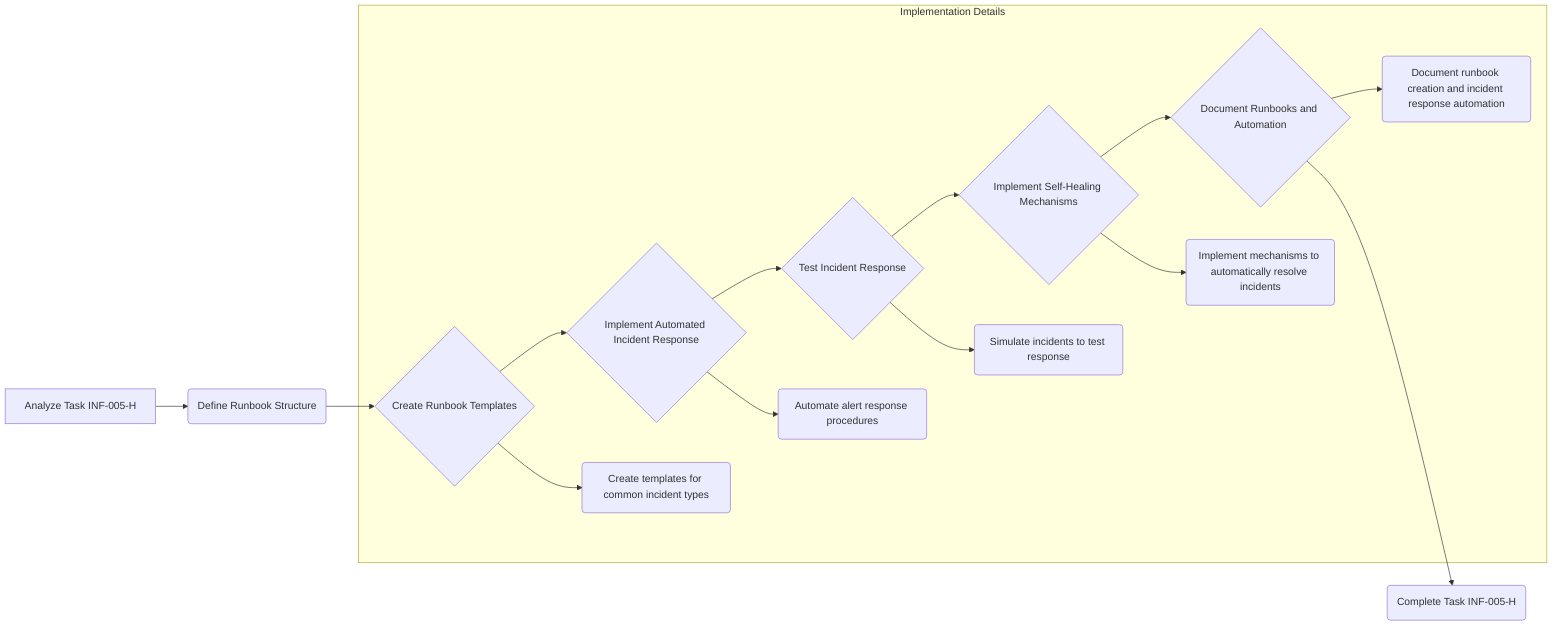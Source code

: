 graph LR
    A[Analyze Task INF-005-H] --> B(Define Runbook Structure);
    B --> C{Create Runbook Templates};
    C --> D{Implement Automated Incident Response};
    D --> E{Test Incident Response};
    E --> F{Implement Self-Healing Mechanisms};
    F --> G{Document Runbooks and Automation};
    G --> H(Complete Task INF-005-H);

    subgraph Implementation Details
        C --> C1(Create templates for common incident types);
        D --> D1(Automate alert response procedures);
        E --> E1(Simulate incidents to test response);
        F --> F1(Implement mechanisms to automatically resolve incidents);
        G --> G1(Document runbook creation and incident response automation);
    end